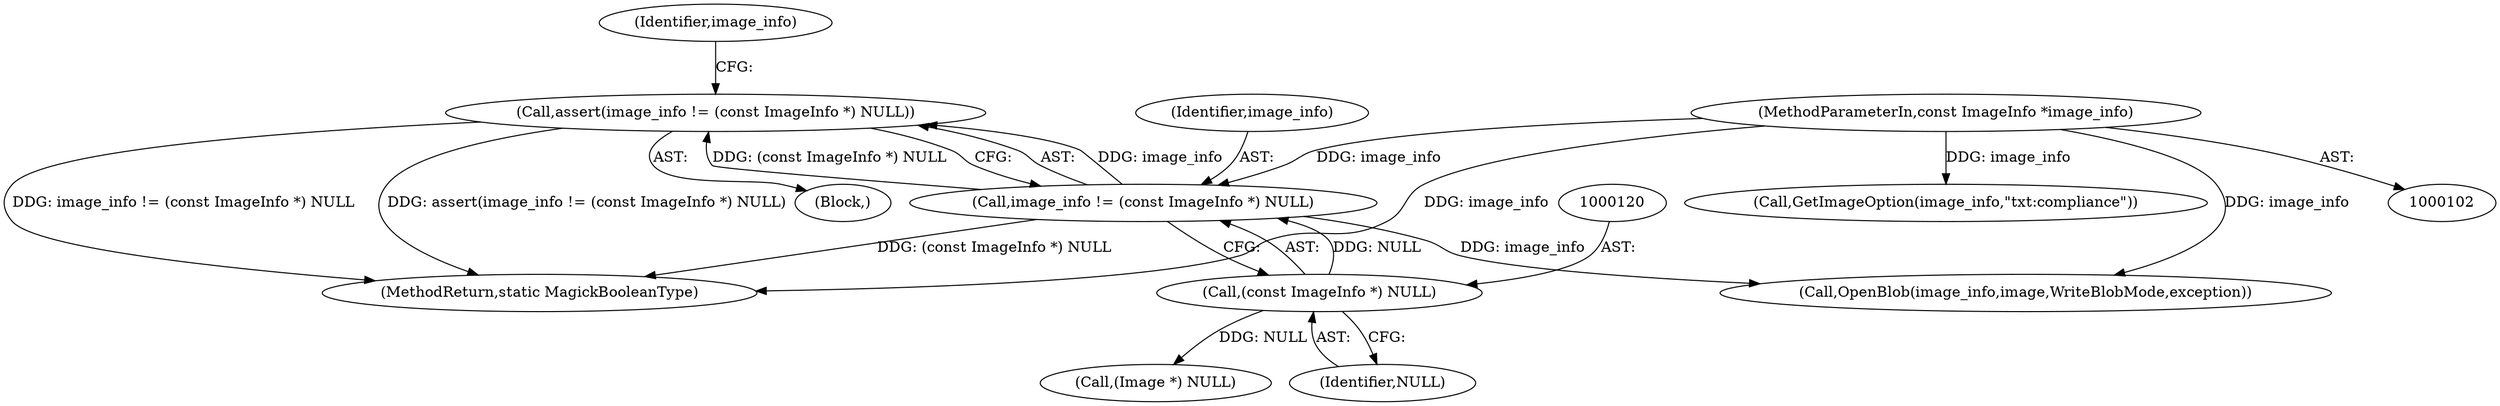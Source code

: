 digraph "0_ImageMagick_b61d35eaccc0a7ddeff8a1c3abfcd0a43ccf210b_1@API" {
"1000116" [label="(Call,assert(image_info != (const ImageInfo *) NULL))"];
"1000117" [label="(Call,image_info != (const ImageInfo *) NULL)"];
"1000103" [label="(MethodParameterIn,const ImageInfo *image_info)"];
"1000119" [label="(Call,(const ImageInfo *) NULL)"];
"1000106" [label="(Block,)"];
"1000118" [label="(Identifier,image_info)"];
"1000131" [label="(Call,(Image *) NULL)"];
"1000125" [label="(Identifier,image_info)"];
"1000157" [label="(Call,OpenBlob(image_info,image,WriteBlobMode,exception))"];
"1000632" [label="(MethodReturn,static MagickBooleanType)"];
"1000213" [label="(Call,GetImageOption(image_info,\"txt:compliance\"))"];
"1000116" [label="(Call,assert(image_info != (const ImageInfo *) NULL))"];
"1000117" [label="(Call,image_info != (const ImageInfo *) NULL)"];
"1000121" [label="(Identifier,NULL)"];
"1000119" [label="(Call,(const ImageInfo *) NULL)"];
"1000103" [label="(MethodParameterIn,const ImageInfo *image_info)"];
"1000116" -> "1000106"  [label="AST: "];
"1000116" -> "1000117"  [label="CFG: "];
"1000117" -> "1000116"  [label="AST: "];
"1000125" -> "1000116"  [label="CFG: "];
"1000116" -> "1000632"  [label="DDG: image_info != (const ImageInfo *) NULL"];
"1000116" -> "1000632"  [label="DDG: assert(image_info != (const ImageInfo *) NULL)"];
"1000117" -> "1000116"  [label="DDG: image_info"];
"1000117" -> "1000116"  [label="DDG: (const ImageInfo *) NULL"];
"1000117" -> "1000119"  [label="CFG: "];
"1000118" -> "1000117"  [label="AST: "];
"1000119" -> "1000117"  [label="AST: "];
"1000117" -> "1000632"  [label="DDG: (const ImageInfo *) NULL"];
"1000103" -> "1000117"  [label="DDG: image_info"];
"1000119" -> "1000117"  [label="DDG: NULL"];
"1000117" -> "1000157"  [label="DDG: image_info"];
"1000103" -> "1000102"  [label="AST: "];
"1000103" -> "1000632"  [label="DDG: image_info"];
"1000103" -> "1000157"  [label="DDG: image_info"];
"1000103" -> "1000213"  [label="DDG: image_info"];
"1000119" -> "1000121"  [label="CFG: "];
"1000120" -> "1000119"  [label="AST: "];
"1000121" -> "1000119"  [label="AST: "];
"1000119" -> "1000131"  [label="DDG: NULL"];
}
